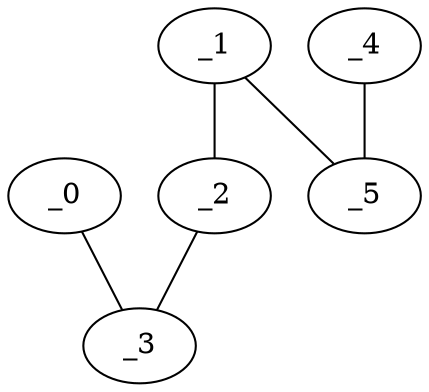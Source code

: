 graph EP1_0070 {
	_0	 [x="2.43731",
		y="1.89262"];
	_3	 [x="0.459244",
		y="2.37638"];
	_0 -- _3;
	_1	 [x="1.84459",
		y="0.787337"];
	_2	 [x="1.44351",
		y="0.935337"];
	_1 -- _2;
	_5	 [x="1.42111",
		y="1.61668"];
	_1 -- _5;
	_2 -- _3;
	_4	 [x="0.598636",
		y="1.7159"];
	_4 -- _5;
}
